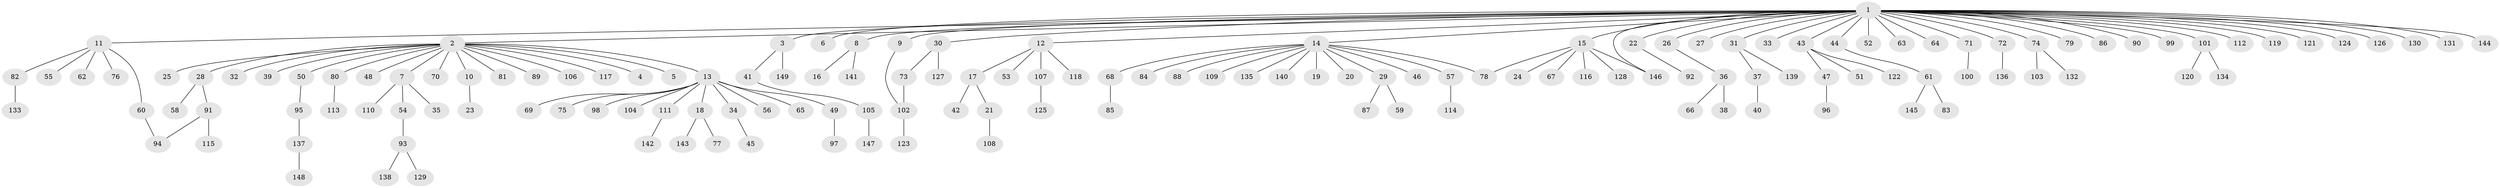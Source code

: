 // Generated by graph-tools (version 1.1) at 2025/47/03/09/25 04:47:44]
// undirected, 149 vertices, 152 edges
graph export_dot {
graph [start="1"]
  node [color=gray90,style=filled];
  1;
  2;
  3;
  4;
  5;
  6;
  7;
  8;
  9;
  10;
  11;
  12;
  13;
  14;
  15;
  16;
  17;
  18;
  19;
  20;
  21;
  22;
  23;
  24;
  25;
  26;
  27;
  28;
  29;
  30;
  31;
  32;
  33;
  34;
  35;
  36;
  37;
  38;
  39;
  40;
  41;
  42;
  43;
  44;
  45;
  46;
  47;
  48;
  49;
  50;
  51;
  52;
  53;
  54;
  55;
  56;
  57;
  58;
  59;
  60;
  61;
  62;
  63;
  64;
  65;
  66;
  67;
  68;
  69;
  70;
  71;
  72;
  73;
  74;
  75;
  76;
  77;
  78;
  79;
  80;
  81;
  82;
  83;
  84;
  85;
  86;
  87;
  88;
  89;
  90;
  91;
  92;
  93;
  94;
  95;
  96;
  97;
  98;
  99;
  100;
  101;
  102;
  103;
  104;
  105;
  106;
  107;
  108;
  109;
  110;
  111;
  112;
  113;
  114;
  115;
  116;
  117;
  118;
  119;
  120;
  121;
  122;
  123;
  124;
  125;
  126;
  127;
  128;
  129;
  130;
  131;
  132;
  133;
  134;
  135;
  136;
  137;
  138;
  139;
  140;
  141;
  142;
  143;
  144;
  145;
  146;
  147;
  148;
  149;
  1 -- 2;
  1 -- 3;
  1 -- 6;
  1 -- 8;
  1 -- 9;
  1 -- 11;
  1 -- 12;
  1 -- 14;
  1 -- 15;
  1 -- 22;
  1 -- 26;
  1 -- 27;
  1 -- 30;
  1 -- 31;
  1 -- 33;
  1 -- 43;
  1 -- 44;
  1 -- 52;
  1 -- 63;
  1 -- 64;
  1 -- 71;
  1 -- 72;
  1 -- 74;
  1 -- 79;
  1 -- 86;
  1 -- 90;
  1 -- 99;
  1 -- 101;
  1 -- 112;
  1 -- 119;
  1 -- 121;
  1 -- 124;
  1 -- 126;
  1 -- 130;
  1 -- 131;
  1 -- 144;
  1 -- 146;
  2 -- 4;
  2 -- 5;
  2 -- 7;
  2 -- 10;
  2 -- 13;
  2 -- 25;
  2 -- 28;
  2 -- 32;
  2 -- 39;
  2 -- 48;
  2 -- 50;
  2 -- 70;
  2 -- 80;
  2 -- 81;
  2 -- 89;
  2 -- 106;
  2 -- 117;
  3 -- 41;
  3 -- 149;
  7 -- 35;
  7 -- 54;
  7 -- 110;
  8 -- 16;
  8 -- 141;
  9 -- 102;
  10 -- 23;
  11 -- 55;
  11 -- 60;
  11 -- 62;
  11 -- 76;
  11 -- 82;
  12 -- 17;
  12 -- 53;
  12 -- 107;
  12 -- 118;
  13 -- 18;
  13 -- 34;
  13 -- 49;
  13 -- 56;
  13 -- 65;
  13 -- 69;
  13 -- 75;
  13 -- 98;
  13 -- 104;
  13 -- 111;
  14 -- 19;
  14 -- 20;
  14 -- 29;
  14 -- 46;
  14 -- 57;
  14 -- 68;
  14 -- 78;
  14 -- 84;
  14 -- 88;
  14 -- 109;
  14 -- 135;
  14 -- 140;
  15 -- 24;
  15 -- 67;
  15 -- 78;
  15 -- 116;
  15 -- 128;
  15 -- 146;
  17 -- 21;
  17 -- 42;
  18 -- 77;
  18 -- 143;
  21 -- 108;
  22 -- 92;
  26 -- 36;
  28 -- 58;
  28 -- 91;
  29 -- 59;
  29 -- 87;
  30 -- 73;
  30 -- 127;
  31 -- 37;
  31 -- 139;
  34 -- 45;
  36 -- 38;
  36 -- 66;
  37 -- 40;
  41 -- 105;
  43 -- 47;
  43 -- 51;
  43 -- 122;
  44 -- 61;
  47 -- 96;
  49 -- 97;
  50 -- 95;
  54 -- 93;
  57 -- 114;
  60 -- 94;
  61 -- 83;
  61 -- 145;
  68 -- 85;
  71 -- 100;
  72 -- 136;
  73 -- 102;
  74 -- 103;
  74 -- 132;
  80 -- 113;
  82 -- 133;
  91 -- 94;
  91 -- 115;
  93 -- 129;
  93 -- 138;
  95 -- 137;
  101 -- 120;
  101 -- 134;
  102 -- 123;
  105 -- 147;
  107 -- 125;
  111 -- 142;
  137 -- 148;
}
